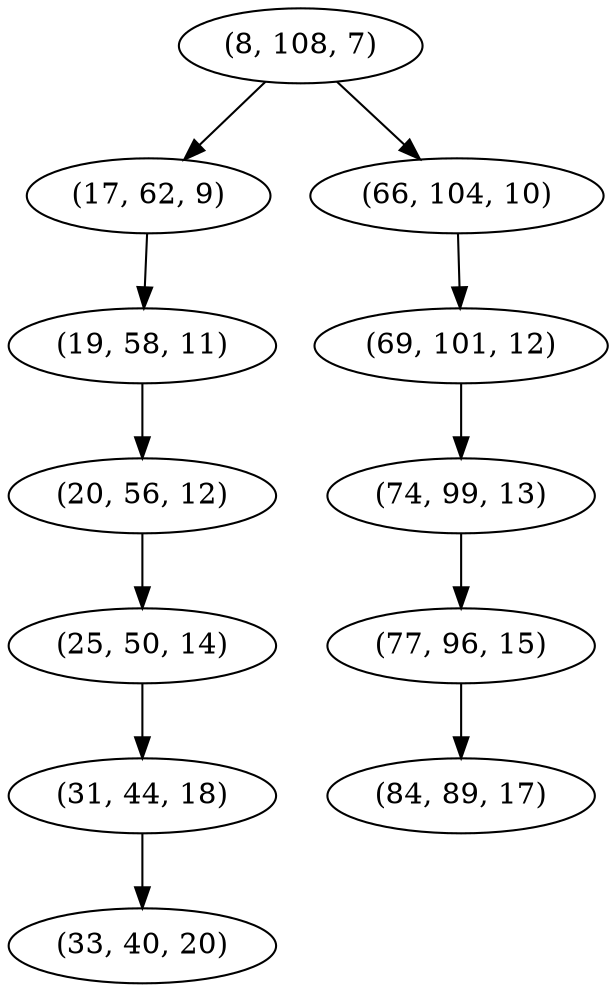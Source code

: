 digraph tree {
    "(8, 108, 7)";
    "(17, 62, 9)";
    "(19, 58, 11)";
    "(20, 56, 12)";
    "(25, 50, 14)";
    "(31, 44, 18)";
    "(33, 40, 20)";
    "(66, 104, 10)";
    "(69, 101, 12)";
    "(74, 99, 13)";
    "(77, 96, 15)";
    "(84, 89, 17)";
    "(8, 108, 7)" -> "(17, 62, 9)";
    "(8, 108, 7)" -> "(66, 104, 10)";
    "(17, 62, 9)" -> "(19, 58, 11)";
    "(19, 58, 11)" -> "(20, 56, 12)";
    "(20, 56, 12)" -> "(25, 50, 14)";
    "(25, 50, 14)" -> "(31, 44, 18)";
    "(31, 44, 18)" -> "(33, 40, 20)";
    "(66, 104, 10)" -> "(69, 101, 12)";
    "(69, 101, 12)" -> "(74, 99, 13)";
    "(74, 99, 13)" -> "(77, 96, 15)";
    "(77, 96, 15)" -> "(84, 89, 17)";
}
